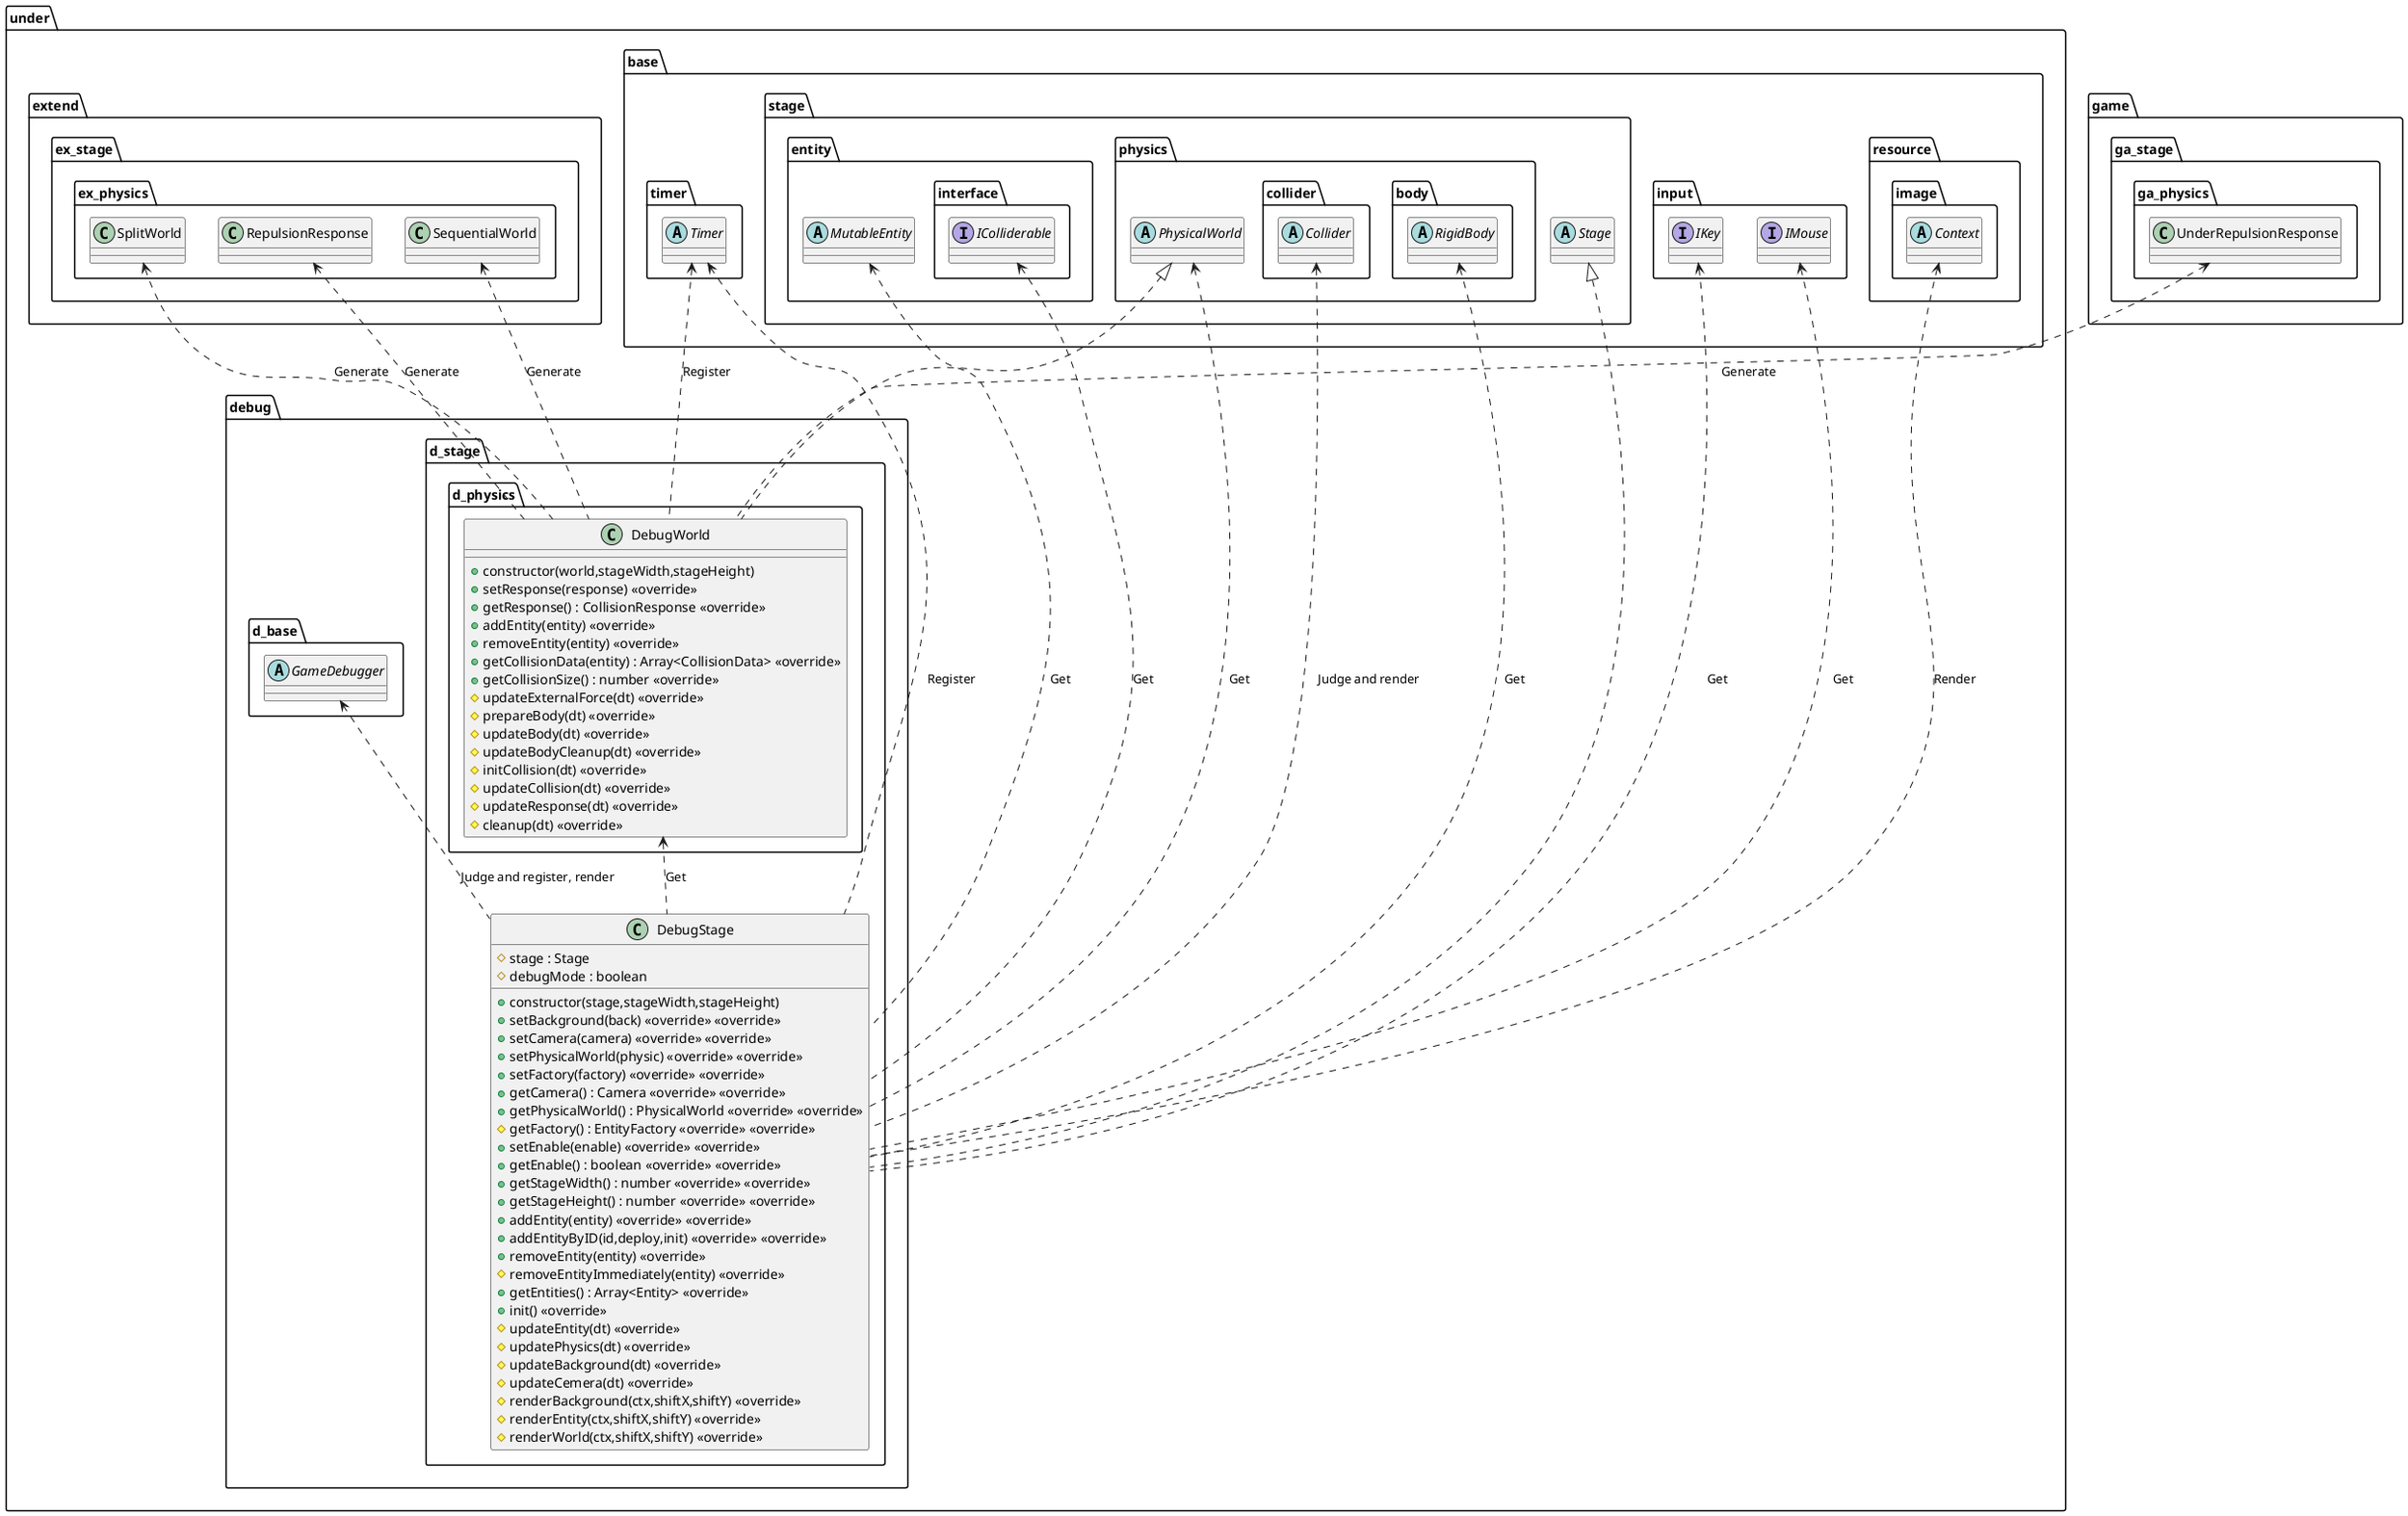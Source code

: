 @startuml DebugStage

package under {
    package debug {
        package d_stage {
            class DebugStage {
                +constructor(stage,stageWidth,stageHeight)
                #stage : Stage
                #debugMode : boolean
                +setBackground(back) <<override>> <<override>>
                +setCamera(camera) <<override>> <<override>>
                +setPhysicalWorld(physic) <<override>> <<override>>
                +setFactory(factory) <<override>> <<override>>
                +getCamera() : Camera <<override>> <<override>>
                +getPhysicalWorld() : PhysicalWorld <<override>> <<override>>
                #getFactory() : EntityFactory <<override>> <<override>>
                +setEnable(enable) <<override>> <<override>>
                +getEnable() : boolean <<override>> <<override>>
                +getStageWidth() : number <<override>> <<override>>
                +getStageHeight() : number <<override>> <<override>>
                +addEntity(entity) <<override>> <<override>>
                +addEntityByID(id,deploy,init) <<override>> <<override>>
                +removeEntity(entity) <<override>>
                #removeEntityImmediately(entity) <<override>>
                +getEntities() : Array<Entity> <<override>>
                +init() <<override>>
                #updateEntity(dt) <<override>>
                #updatePhysics(dt) <<override>>
                #updateBackground(dt) <<override>>
                #updateCemera(dt) <<override>>
                #renderBackground(ctx,shiftX,shiftY) <<override>>
                #renderEntity(ctx,shiftX,shiftY) <<override>>
                #renderWorld(ctx,shiftX,shiftY) <<override>>
            }
            package d_physics {
                class DebugWorld {
                    +constructor(world,stageWidth,stageHeight)
                    +setResponse(response) <<override>>
                    +getResponse() : CollisionResponse <<override>>
                    +addEntity(entity) <<override>>
                    +removeEntity(entity) <<override>>
                    +getCollisionData(entity) : Array<CollisionData> <<override>>
                    +getCollisionSize() : number <<override>>
                    #updateExternalForce(dt) <<override>>
                    #prepareBody(dt) <<override>>
                    #updateBody(dt) <<override>>
                    #updateBodyCleanup(dt) <<override>>
                    #initCollision(dt) <<override>>
                    #updateCollision(dt) <<override>>
                    #updateResponse(dt) <<override>>
                    #cleanup(dt) <<override>>
                }
            }
        }
    }
}

package under {
    package base {
        package input  {
            interface IKey
            interface IMouse
        }
        package resource {
            package image {
                abstract Context
            }
        }
        package stage {
            abstract Stage
            package entity {
                abstract MutableEntity
                package interface {
                    interface IColliderable
                }
            }
            package physics  {
                abstract PhysicalWorld
                package collider {
                    abstract Collider
                }
                package body {
                    abstract RigidBody
                }
            }
        }
        package timer {
            abstract Timer
        }
    }
    package debug {
        package d_base {
            abstract GameDebugger
        }
    }
    package extend {
        package ex_stage {
            package ex_physics {
                class SequentialWorld
                class SplitWorld
                class RepulsionResponse
            }
        }
    }
}

package game {
    package ga_stage{
        package ga_physics {
            class UnderRepulsionResponse
        }
    }
}

Timer <... DebugStage : Register
GameDebugger <.. DebugStage : Judge and register, render
IKey <... DebugStage : Get
IMouse <... DebugStage : Get
MutableEntity <... DebugStage : Get
Collider <... DebugStage : Judge and render
IColliderable <... DebugStage : Get
RigidBody <... DebugStage : Get
Context <... DebugStage : Render
PhysicalWorld <.. DebugStage : Get
DebugWorld <.. DebugStage : Get

Timer <.. DebugWorld : Register
UnderRepulsionResponse <.. DebugWorld : Generate
RepulsionResponse <.. DebugWorld : Generate
SequentialWorld <.. DebugWorld : Generate
SplitWorld <.. DebugWorld : Generate

Stage <|.. DebugStage
PhysicalWorld <|.. DebugWorld

@enduml
